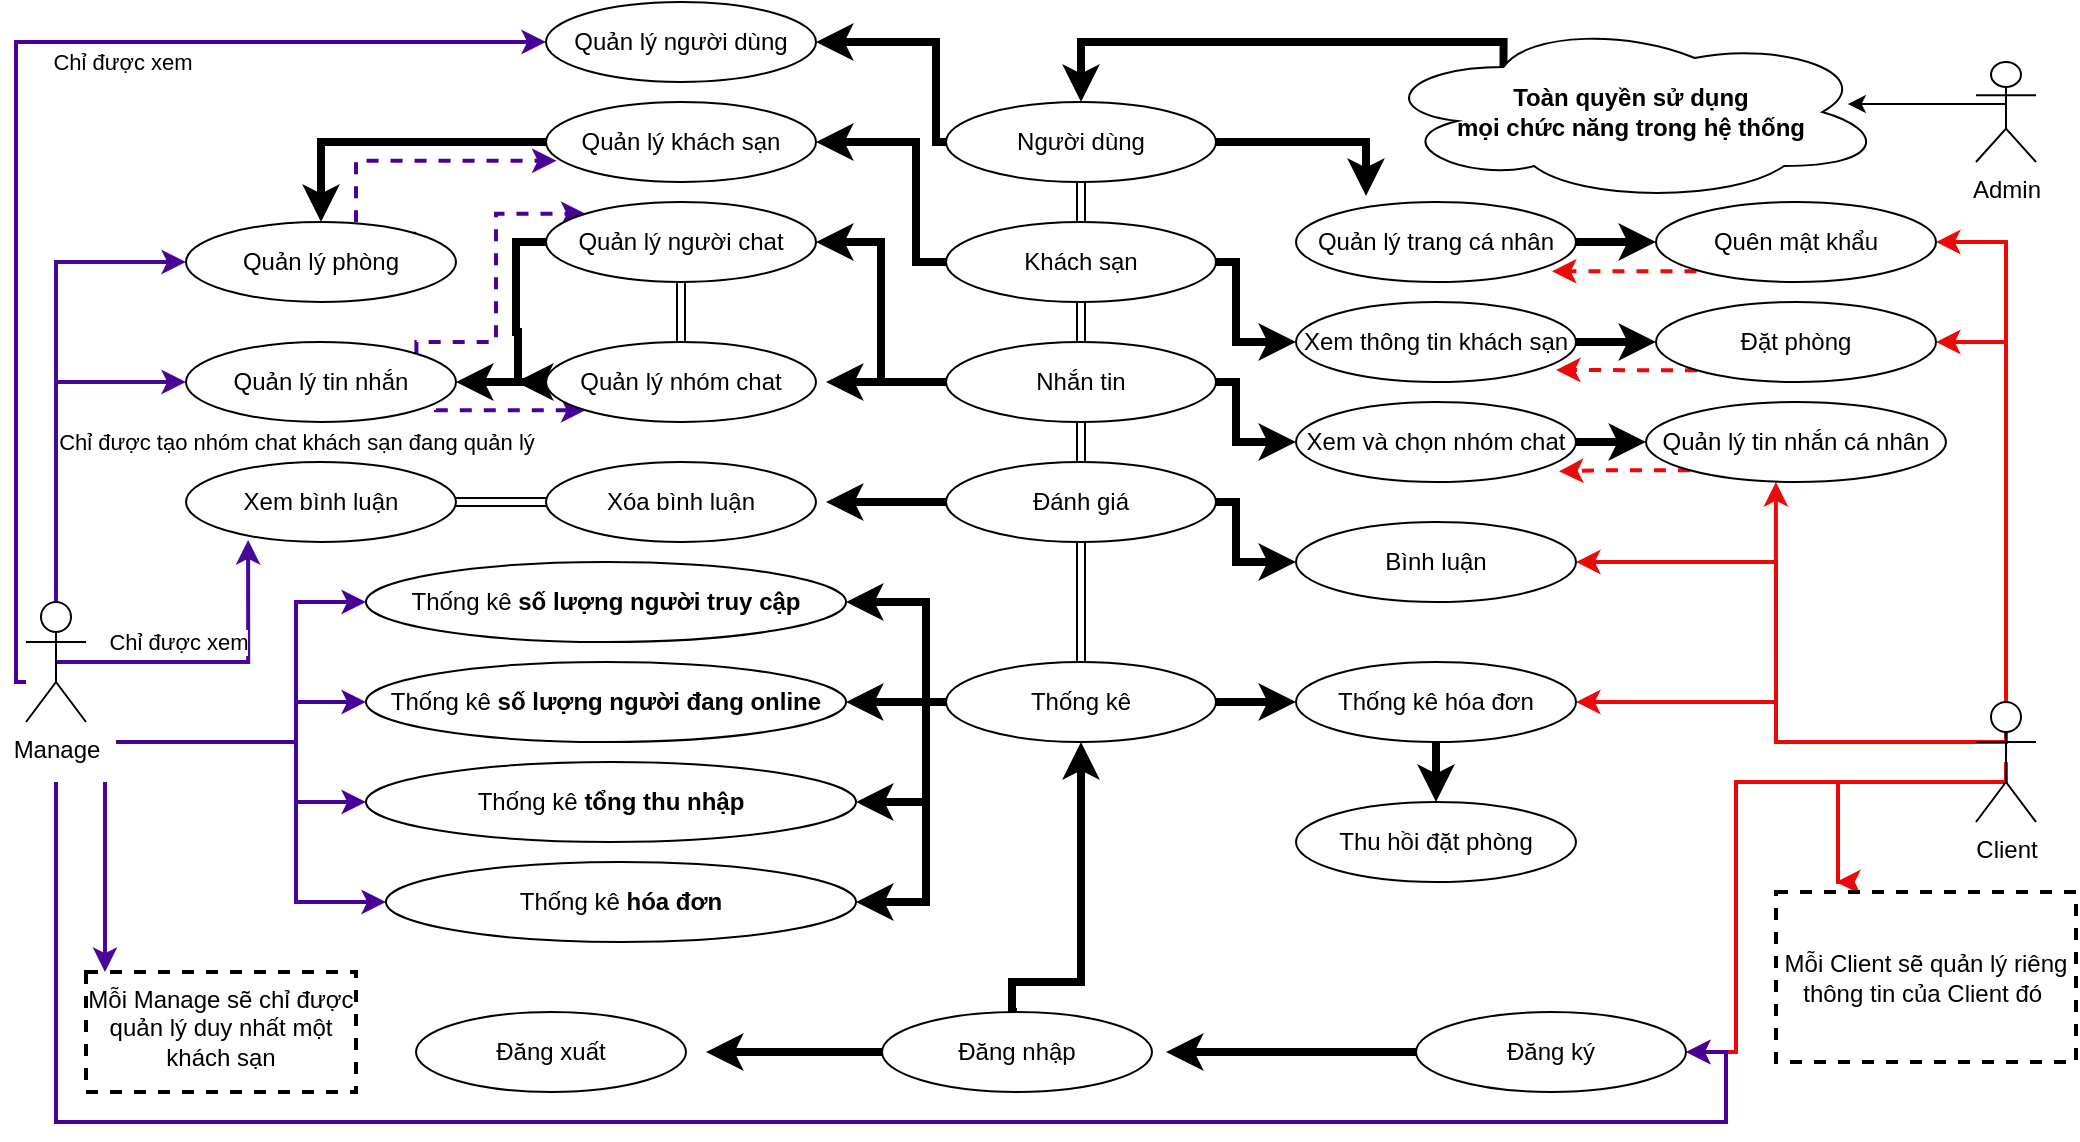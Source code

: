 <mxfile version="21.2.8" type="device">
  <diagram name="Page-1" id="Li5K1mDcfURGCvdH9rWr">
    <mxGraphModel dx="1035" dy="1773" grid="1" gridSize="10" guides="1" tooltips="1" connect="1" arrows="1" fold="1" page="1" pageScale="1" pageWidth="850" pageHeight="1100" math="0" shadow="0">
      <root>
        <mxCell id="0" />
        <mxCell id="1" parent="0" />
        <mxCell id="ENHOv6tdgXf5El_bRWiu-97" style="edgeStyle=orthogonalEdgeStyle;rounded=0;orthogonalLoop=1;jettySize=auto;html=1;entryX=0.925;entryY=0.456;entryDx=0;entryDy=0;entryPerimeter=0;" edge="1" parent="1" target="ENHOv6tdgXf5El_bRWiu-10">
          <mxGeometry relative="1" as="geometry">
            <mxPoint x="980" y="41" as="sourcePoint" />
            <Array as="points">
              <mxPoint x="1005" y="41" />
            </Array>
          </mxGeometry>
        </mxCell>
        <mxCell id="tKe_P5bKCYXA77D1KnFt-1" value="Admin" style="shape=umlActor;verticalLabelPosition=bottom;verticalAlign=top;html=1;outlineConnect=0;" parent="1" vertex="1">
          <mxGeometry x="990" y="20" width="30" height="50" as="geometry" />
        </mxCell>
        <mxCell id="ENHOv6tdgXf5El_bRWiu-60" style="edgeStyle=orthogonalEdgeStyle;rounded=0;orthogonalLoop=1;jettySize=auto;html=1;exitX=0.5;exitY=1;exitDx=0;exitDy=0;entryX=0.5;entryY=0;entryDx=0;entryDy=0;shape=link;" edge="1" parent="1" source="tKe_P5bKCYXA77D1KnFt-2" target="ENHOv6tdgXf5El_bRWiu-15">
          <mxGeometry relative="1" as="geometry" />
        </mxCell>
        <mxCell id="ENHOv6tdgXf5El_bRWiu-136" style="edgeStyle=orthogonalEdgeStyle;rounded=0;orthogonalLoop=1;jettySize=auto;html=1;exitX=0;exitY=0.5;exitDx=0;exitDy=0;entryX=1;entryY=0.5;entryDx=0;entryDy=0;strokeWidth=4;" edge="1" parent="1" source="tKe_P5bKCYXA77D1KnFt-2" target="ENHOv6tdgXf5El_bRWiu-70">
          <mxGeometry relative="1" as="geometry">
            <Array as="points">
              <mxPoint x="470" y="60" />
              <mxPoint x="470" y="10" />
            </Array>
          </mxGeometry>
        </mxCell>
        <mxCell id="ENHOv6tdgXf5El_bRWiu-152" style="edgeStyle=orthogonalEdgeStyle;rounded=0;orthogonalLoop=1;jettySize=auto;html=1;exitX=1;exitY=0.5;exitDx=0;exitDy=0;entryX=0.25;entryY=-0.075;entryDx=0;entryDy=0;entryPerimeter=0;strokeWidth=4;" edge="1" parent="1" source="tKe_P5bKCYXA77D1KnFt-2" target="ENHOv6tdgXf5El_bRWiu-124">
          <mxGeometry relative="1" as="geometry" />
        </mxCell>
        <mxCell id="tKe_P5bKCYXA77D1KnFt-2" value="Người dùng" style="ellipse;whiteSpace=wrap;html=1;" parent="1" vertex="1">
          <mxGeometry x="475" y="40" width="135" height="40" as="geometry" />
        </mxCell>
        <mxCell id="ENHOv6tdgXf5El_bRWiu-118" style="edgeStyle=orthogonalEdgeStyle;rounded=0;orthogonalLoop=1;jettySize=auto;html=1;exitX=0.25;exitY=0.25;exitDx=0;exitDy=0;exitPerimeter=0;entryX=0.5;entryY=0;entryDx=0;entryDy=0;strokeWidth=4;" edge="1" parent="1" source="ENHOv6tdgXf5El_bRWiu-10" target="tKe_P5bKCYXA77D1KnFt-2">
          <mxGeometry relative="1" as="geometry">
            <Array as="points">
              <mxPoint x="754" y="10" />
              <mxPoint x="543" y="10" />
            </Array>
          </mxGeometry>
        </mxCell>
        <mxCell id="ENHOv6tdgXf5El_bRWiu-10" value="&lt;b&gt;Toàn quyền sử dụng &lt;br&gt;mọi chức năng trong hệ thống&lt;/b&gt;" style="ellipse;shape=cloud;whiteSpace=wrap;html=1;" vertex="1" parent="1">
          <mxGeometry x="690" width="255" height="90" as="geometry" />
        </mxCell>
        <mxCell id="ENHOv6tdgXf5El_bRWiu-61" style="edgeStyle=orthogonalEdgeStyle;rounded=0;orthogonalLoop=1;jettySize=auto;html=1;exitX=0.5;exitY=1;exitDx=0;exitDy=0;entryX=0.5;entryY=0;entryDx=0;entryDy=0;shape=link;" edge="1" parent="1" source="ENHOv6tdgXf5El_bRWiu-15" target="ENHOv6tdgXf5El_bRWiu-17">
          <mxGeometry relative="1" as="geometry" />
        </mxCell>
        <mxCell id="ENHOv6tdgXf5El_bRWiu-93" style="edgeStyle=orthogonalEdgeStyle;rounded=0;orthogonalLoop=1;jettySize=auto;html=1;exitX=0;exitY=0.5;exitDx=0;exitDy=0;entryX=1;entryY=0.5;entryDx=0;entryDy=0;strokeWidth=4;" edge="1" parent="1" source="ENHOv6tdgXf5El_bRWiu-15" target="ENHOv6tdgXf5El_bRWiu-71">
          <mxGeometry relative="1" as="geometry">
            <Array as="points">
              <mxPoint x="460" y="120" />
              <mxPoint x="460" y="60" />
            </Array>
          </mxGeometry>
        </mxCell>
        <mxCell id="ENHOv6tdgXf5El_bRWiu-129" style="edgeStyle=orthogonalEdgeStyle;rounded=0;orthogonalLoop=1;jettySize=auto;html=1;exitX=1;exitY=0.5;exitDx=0;exitDy=0;entryX=0;entryY=0.5;entryDx=0;entryDy=0;strokeWidth=4;" edge="1" parent="1" source="ENHOv6tdgXf5El_bRWiu-15" target="ENHOv6tdgXf5El_bRWiu-127">
          <mxGeometry relative="1" as="geometry">
            <Array as="points">
              <mxPoint x="620" y="120" />
              <mxPoint x="620" y="160" />
            </Array>
          </mxGeometry>
        </mxCell>
        <mxCell id="ENHOv6tdgXf5El_bRWiu-15" value="Khách sạn" style="ellipse;whiteSpace=wrap;html=1;" vertex="1" parent="1">
          <mxGeometry x="475" y="100" width="135" height="40" as="geometry" />
        </mxCell>
        <mxCell id="ENHOv6tdgXf5El_bRWiu-62" style="edgeStyle=orthogonalEdgeStyle;rounded=0;orthogonalLoop=1;jettySize=auto;html=1;exitX=0.5;exitY=1;exitDx=0;exitDy=0;entryX=0.5;entryY=0;entryDx=0;entryDy=0;shape=link;" edge="1" parent="1" source="ENHOv6tdgXf5El_bRWiu-17" target="ENHOv6tdgXf5El_bRWiu-54">
          <mxGeometry relative="1" as="geometry" />
        </mxCell>
        <mxCell id="ENHOv6tdgXf5El_bRWiu-90" style="edgeStyle=orthogonalEdgeStyle;rounded=0;orthogonalLoop=1;jettySize=auto;html=1;exitX=0;exitY=0.5;exitDx=0;exitDy=0;strokeWidth=4;" edge="1" parent="1" source="ENHOv6tdgXf5El_bRWiu-17">
          <mxGeometry relative="1" as="geometry">
            <mxPoint x="415" y="180" as="targetPoint" />
          </mxGeometry>
        </mxCell>
        <mxCell id="ENHOv6tdgXf5El_bRWiu-145" style="edgeStyle=orthogonalEdgeStyle;rounded=0;orthogonalLoop=1;jettySize=auto;html=1;exitX=0;exitY=0.5;exitDx=0;exitDy=0;entryX=1;entryY=0.5;entryDx=0;entryDy=0;strokeWidth=4;" edge="1" parent="1" source="ENHOv6tdgXf5El_bRWiu-17" target="ENHOv6tdgXf5El_bRWiu-143">
          <mxGeometry relative="1" as="geometry" />
        </mxCell>
        <mxCell id="ENHOv6tdgXf5El_bRWiu-150" style="edgeStyle=orthogonalEdgeStyle;rounded=0;orthogonalLoop=1;jettySize=auto;html=1;exitX=1;exitY=0.5;exitDx=0;exitDy=0;strokeWidth=4;" edge="1" parent="1" source="ENHOv6tdgXf5El_bRWiu-17" target="ENHOv6tdgXf5El_bRWiu-133">
          <mxGeometry relative="1" as="geometry">
            <Array as="points">
              <mxPoint x="620" y="180" />
              <mxPoint x="620" y="210" />
            </Array>
          </mxGeometry>
        </mxCell>
        <mxCell id="ENHOv6tdgXf5El_bRWiu-17" value="Nhắn tin" style="ellipse;whiteSpace=wrap;html=1;" vertex="1" parent="1">
          <mxGeometry x="475" y="160" width="135" height="40" as="geometry" />
        </mxCell>
        <mxCell id="ENHOv6tdgXf5El_bRWiu-84" style="edgeStyle=orthogonalEdgeStyle;rounded=0;orthogonalLoop=1;jettySize=auto;html=1;exitX=0;exitY=0.5;exitDx=0;exitDy=0;entryX=1;entryY=0.5;entryDx=0;entryDy=0;strokeWidth=4;" edge="1" parent="1" source="ENHOv6tdgXf5El_bRWiu-20" target="ENHOv6tdgXf5El_bRWiu-79">
          <mxGeometry relative="1" as="geometry">
            <Array as="points">
              <mxPoint x="465" y="340" />
              <mxPoint x="465" y="290" />
            </Array>
          </mxGeometry>
        </mxCell>
        <mxCell id="ENHOv6tdgXf5El_bRWiu-85" style="edgeStyle=orthogonalEdgeStyle;rounded=0;orthogonalLoop=1;jettySize=auto;html=1;exitX=0;exitY=0.5;exitDx=0;exitDy=0;entryX=1;entryY=0.5;entryDx=0;entryDy=0;strokeWidth=4;" edge="1" parent="1" source="ENHOv6tdgXf5El_bRWiu-20" target="ENHOv6tdgXf5El_bRWiu-80">
          <mxGeometry relative="1" as="geometry" />
        </mxCell>
        <mxCell id="ENHOv6tdgXf5El_bRWiu-86" style="edgeStyle=orthogonalEdgeStyle;rounded=0;orthogonalLoop=1;jettySize=auto;html=1;exitX=0;exitY=0.5;exitDx=0;exitDy=0;entryX=1;entryY=0.5;entryDx=0;entryDy=0;strokeWidth=4;" edge="1" parent="1" source="ENHOv6tdgXf5El_bRWiu-20" target="ENHOv6tdgXf5El_bRWiu-81">
          <mxGeometry relative="1" as="geometry">
            <Array as="points">
              <mxPoint x="465" y="340" />
              <mxPoint x="465" y="390" />
            </Array>
          </mxGeometry>
        </mxCell>
        <mxCell id="ENHOv6tdgXf5El_bRWiu-87" style="edgeStyle=orthogonalEdgeStyle;rounded=0;orthogonalLoop=1;jettySize=auto;html=1;exitX=0;exitY=0.5;exitDx=0;exitDy=0;entryX=1;entryY=0.5;entryDx=0;entryDy=0;strokeWidth=4;" edge="1" parent="1" source="ENHOv6tdgXf5El_bRWiu-20" target="ENHOv6tdgXf5El_bRWiu-82">
          <mxGeometry relative="1" as="geometry">
            <Array as="points">
              <mxPoint x="465" y="340" />
              <mxPoint x="465" y="440" />
            </Array>
          </mxGeometry>
        </mxCell>
        <mxCell id="ENHOv6tdgXf5El_bRWiu-155" style="edgeStyle=orthogonalEdgeStyle;rounded=0;orthogonalLoop=1;jettySize=auto;html=1;exitX=1;exitY=0.5;exitDx=0;exitDy=0;entryX=0;entryY=0.5;entryDx=0;entryDy=0;strokeWidth=4;" edge="1" parent="1" source="ENHOv6tdgXf5El_bRWiu-20" target="ENHOv6tdgXf5El_bRWiu-153">
          <mxGeometry relative="1" as="geometry" />
        </mxCell>
        <mxCell id="ENHOv6tdgXf5El_bRWiu-20" value="Thống kê" style="ellipse;whiteSpace=wrap;html=1;" vertex="1" parent="1">
          <mxGeometry x="475" y="320" width="135" height="40" as="geometry" />
        </mxCell>
        <mxCell id="ENHOv6tdgXf5El_bRWiu-40" style="edgeStyle=orthogonalEdgeStyle;rounded=0;orthogonalLoop=1;jettySize=auto;html=1;strokeWidth=4;" edge="1" parent="1" source="ENHOv6tdgXf5El_bRWiu-21">
          <mxGeometry relative="1" as="geometry">
            <mxPoint x="355" y="515" as="targetPoint" />
          </mxGeometry>
        </mxCell>
        <mxCell id="ENHOv6tdgXf5El_bRWiu-53" style="edgeStyle=orthogonalEdgeStyle;rounded=0;orthogonalLoop=1;jettySize=auto;html=1;exitX=0.5;exitY=0;exitDx=0;exitDy=0;entryX=0.5;entryY=1;entryDx=0;entryDy=0;strokeWidth=4;" edge="1" parent="1" source="ENHOv6tdgXf5El_bRWiu-21" target="ENHOv6tdgXf5El_bRWiu-20">
          <mxGeometry relative="1" as="geometry">
            <Array as="points">
              <mxPoint x="508" y="495" />
              <mxPoint x="508" y="480" />
            </Array>
          </mxGeometry>
        </mxCell>
        <mxCell id="ENHOv6tdgXf5El_bRWiu-21" value="Đăng nhập" style="ellipse;whiteSpace=wrap;html=1;" vertex="1" parent="1">
          <mxGeometry x="443" y="495" width="135" height="40" as="geometry" />
        </mxCell>
        <mxCell id="ENHOv6tdgXf5El_bRWiu-39" style="edgeStyle=orthogonalEdgeStyle;rounded=0;orthogonalLoop=1;jettySize=auto;html=1;strokeWidth=4;" edge="1" parent="1" source="ENHOv6tdgXf5El_bRWiu-22">
          <mxGeometry relative="1" as="geometry">
            <mxPoint x="585" y="515" as="targetPoint" />
          </mxGeometry>
        </mxCell>
        <mxCell id="ENHOv6tdgXf5El_bRWiu-22" value="Đăng ký" style="ellipse;whiteSpace=wrap;html=1;" vertex="1" parent="1">
          <mxGeometry x="710" y="495" width="135" height="40" as="geometry" />
        </mxCell>
        <mxCell id="ENHOv6tdgXf5El_bRWiu-23" value="Đăng xuất" style="ellipse;whiteSpace=wrap;html=1;" vertex="1" parent="1">
          <mxGeometry x="210" y="495" width="135" height="40" as="geometry" />
        </mxCell>
        <mxCell id="ENHOv6tdgXf5El_bRWiu-148" style="edgeStyle=orthogonalEdgeStyle;rounded=0;orthogonalLoop=1;jettySize=auto;html=1;exitX=0;exitY=0.333;exitDx=0;exitDy=0;exitPerimeter=0;entryX=1;entryY=0.5;entryDx=0;entryDy=0;strokeWidth=2;strokeColor=#ec0909;" edge="1" parent="1" source="ENHOv6tdgXf5El_bRWiu-25" target="ENHOv6tdgXf5El_bRWiu-147">
          <mxGeometry relative="1" as="geometry" />
        </mxCell>
        <mxCell id="ENHOv6tdgXf5El_bRWiu-159" style="edgeStyle=orthogonalEdgeStyle;rounded=0;orthogonalLoop=1;jettySize=auto;html=1;entryX=1;entryY=0.5;entryDx=0;entryDy=0;strokeWidth=2;strokeColor=#ec0909;" edge="1" parent="1" source="ENHOv6tdgXf5El_bRWiu-25" target="ENHOv6tdgXf5El_bRWiu-22">
          <mxGeometry relative="1" as="geometry">
            <mxPoint x="1005" y="430" as="sourcePoint" />
            <Array as="points">
              <mxPoint x="870" y="380" />
              <mxPoint x="870" y="515" />
            </Array>
          </mxGeometry>
        </mxCell>
        <mxCell id="ENHOv6tdgXf5El_bRWiu-160" style="edgeStyle=orthogonalEdgeStyle;rounded=0;orthogonalLoop=1;jettySize=auto;html=1;exitX=0.5;exitY=0;exitDx=0;exitDy=0;exitPerimeter=0;entryX=1;entryY=0.5;entryDx=0;entryDy=0;strokeWidth=2;strokeColor=#ec0909;" edge="1" parent="1" source="ENHOv6tdgXf5El_bRWiu-25" target="ENHOv6tdgXf5El_bRWiu-153">
          <mxGeometry relative="1" as="geometry">
            <Array as="points">
              <mxPoint x="1005" y="360" />
              <mxPoint x="890" y="360" />
              <mxPoint x="890" y="340" />
            </Array>
          </mxGeometry>
        </mxCell>
        <mxCell id="ENHOv6tdgXf5El_bRWiu-161" style="edgeStyle=orthogonalEdgeStyle;rounded=0;orthogonalLoop=1;jettySize=auto;html=1;exitX=0.5;exitY=0;exitDx=0;exitDy=0;exitPerimeter=0;entryX=0.433;entryY=1;entryDx=0;entryDy=0;entryPerimeter=0;strokeWidth=2;strokeColor=#ec0909;" edge="1" parent="1" source="ENHOv6tdgXf5El_bRWiu-25" target="ENHOv6tdgXf5El_bRWiu-132">
          <mxGeometry relative="1" as="geometry">
            <Array as="points">
              <mxPoint x="1005" y="360" />
              <mxPoint x="890" y="360" />
            </Array>
          </mxGeometry>
        </mxCell>
        <mxCell id="ENHOv6tdgXf5El_bRWiu-162" style="edgeStyle=orthogonalEdgeStyle;rounded=0;orthogonalLoop=1;jettySize=auto;html=1;exitX=0.5;exitY=0;exitDx=0;exitDy=0;exitPerimeter=0;entryX=1;entryY=0.5;entryDx=0;entryDy=0;strokeWidth=2;strokeColor=#ec0909;" edge="1" parent="1" source="ENHOv6tdgXf5El_bRWiu-25" target="ENHOv6tdgXf5El_bRWiu-128">
          <mxGeometry relative="1" as="geometry" />
        </mxCell>
        <mxCell id="ENHOv6tdgXf5El_bRWiu-163" style="edgeStyle=orthogonalEdgeStyle;rounded=0;orthogonalLoop=1;jettySize=auto;html=1;exitX=0.5;exitY=0;exitDx=0;exitDy=0;exitPerimeter=0;entryX=1;entryY=0.5;entryDx=0;entryDy=0;strokeWidth=2;strokeColor=#ec0909;" edge="1" parent="1" source="ENHOv6tdgXf5El_bRWiu-25" target="ENHOv6tdgXf5El_bRWiu-157">
          <mxGeometry relative="1" as="geometry" />
        </mxCell>
        <mxCell id="ENHOv6tdgXf5El_bRWiu-171" style="edgeStyle=orthogonalEdgeStyle;rounded=0;orthogonalLoop=1;jettySize=auto;html=1;exitX=0.5;exitY=0.5;exitDx=0;exitDy=0;exitPerimeter=0;strokeWidth=2;strokeColor=#ec0909;" edge="1" parent="1" source="ENHOv6tdgXf5El_bRWiu-25">
          <mxGeometry relative="1" as="geometry">
            <mxPoint x="920" y="430" as="targetPoint" />
            <Array as="points">
              <mxPoint x="1005" y="380" />
              <mxPoint x="921" y="380" />
              <mxPoint x="921" y="430" />
            </Array>
          </mxGeometry>
        </mxCell>
        <mxCell id="ENHOv6tdgXf5El_bRWiu-25" value="Client" style="shape=umlActor;verticalLabelPosition=bottom;verticalAlign=top;html=1;outlineConnect=0;" vertex="1" parent="1">
          <mxGeometry x="990" y="340" width="30" height="60" as="geometry" />
        </mxCell>
        <mxCell id="ENHOv6tdgXf5El_bRWiu-33" value="Mỗi Manage sẽ chỉ được quản lý duy nhất một khách sạn" style="whiteSpace=wrap;html=1;verticalAlign=top;strokeWidth=2;dashed=1;" vertex="1" parent="1">
          <mxGeometry x="45" y="475" width="135" height="60" as="geometry" />
        </mxCell>
        <mxCell id="ENHOv6tdgXf5El_bRWiu-63" style="edgeStyle=orthogonalEdgeStyle;rounded=0;orthogonalLoop=1;jettySize=auto;html=1;exitX=0.5;exitY=1;exitDx=0;exitDy=0;entryX=0.5;entryY=0;entryDx=0;entryDy=0;shape=link;" edge="1" parent="1" source="ENHOv6tdgXf5El_bRWiu-54" target="ENHOv6tdgXf5El_bRWiu-20">
          <mxGeometry relative="1" as="geometry" />
        </mxCell>
        <mxCell id="ENHOv6tdgXf5El_bRWiu-89" style="edgeStyle=orthogonalEdgeStyle;rounded=0;orthogonalLoop=1;jettySize=auto;html=1;exitX=0;exitY=0.5;exitDx=0;exitDy=0;strokeWidth=4;" edge="1" parent="1" source="ENHOv6tdgXf5El_bRWiu-54">
          <mxGeometry relative="1" as="geometry">
            <mxPoint x="415" y="240" as="targetPoint" />
          </mxGeometry>
        </mxCell>
        <mxCell id="ENHOv6tdgXf5El_bRWiu-149" style="edgeStyle=orthogonalEdgeStyle;rounded=0;orthogonalLoop=1;jettySize=auto;html=1;exitX=1;exitY=0.5;exitDx=0;exitDy=0;strokeWidth=4;" edge="1" parent="1" source="ENHOv6tdgXf5El_bRWiu-54" target="ENHOv6tdgXf5El_bRWiu-147">
          <mxGeometry relative="1" as="geometry">
            <Array as="points">
              <mxPoint x="620" y="240" />
              <mxPoint x="620" y="270" />
            </Array>
          </mxGeometry>
        </mxCell>
        <mxCell id="ENHOv6tdgXf5El_bRWiu-54" value="Đánh giá" style="ellipse;whiteSpace=wrap;html=1;" vertex="1" parent="1">
          <mxGeometry x="475" y="220" width="135" height="40" as="geometry" />
        </mxCell>
        <mxCell id="ENHOv6tdgXf5El_bRWiu-65" value="" style="edgeStyle=orthogonalEdgeStyle;rounded=0;orthogonalLoop=1;jettySize=auto;html=1;strokeWidth=2;strokeColor=#480797;" edge="1" parent="1">
          <mxGeometry relative="1" as="geometry">
            <mxPoint x="54.5" y="380" as="sourcePoint" />
            <mxPoint x="54.5" y="475" as="targetPoint" />
            <Array as="points">
              <mxPoint x="54.5" y="410" />
              <mxPoint x="54.5" y="410" />
            </Array>
          </mxGeometry>
        </mxCell>
        <mxCell id="ENHOv6tdgXf5El_bRWiu-107" style="edgeStyle=orthogonalEdgeStyle;rounded=0;orthogonalLoop=1;jettySize=auto;html=1;entryX=0;entryY=0.5;entryDx=0;entryDy=0;strokeColor=#480197;strokeWidth=2;" edge="1" parent="1" source="ENHOv6tdgXf5El_bRWiu-24" target="ENHOv6tdgXf5El_bRWiu-70">
          <mxGeometry relative="1" as="geometry">
            <Array as="points">
              <mxPoint x="10" y="330" />
              <mxPoint x="10" y="10" />
            </Array>
          </mxGeometry>
        </mxCell>
        <mxCell id="ENHOv6tdgXf5El_bRWiu-117" value="Chỉ được xem" style="edgeLabel;html=1;align=center;verticalAlign=middle;resizable=0;points=[];" vertex="1" connectable="0" parent="ENHOv6tdgXf5El_bRWiu-107">
          <mxGeometry x="0.28" y="-1" relative="1" as="geometry">
            <mxPoint y="9" as="offset" />
          </mxGeometry>
        </mxCell>
        <mxCell id="ENHOv6tdgXf5El_bRWiu-109" style="edgeStyle=orthogonalEdgeStyle;rounded=0;orthogonalLoop=1;jettySize=auto;html=1;exitX=0.5;exitY=0.5;exitDx=0;exitDy=0;exitPerimeter=0;entryX=0.23;entryY=0.975;entryDx=0;entryDy=0;entryPerimeter=0;strokeWidth=2;strokeColor=#480797;" edge="1" parent="1" source="ENHOv6tdgXf5El_bRWiu-24" target="ENHOv6tdgXf5El_bRWiu-104">
          <mxGeometry relative="1" as="geometry" />
        </mxCell>
        <mxCell id="ENHOv6tdgXf5El_bRWiu-110" value="Chỉ được xem" style="edgeLabel;html=1;align=center;verticalAlign=middle;resizable=0;points=[];" vertex="1" connectable="0" parent="ENHOv6tdgXf5El_bRWiu-109">
          <mxGeometry x="-0.182" y="3" relative="1" as="geometry">
            <mxPoint x="-4" y="-7" as="offset" />
          </mxGeometry>
        </mxCell>
        <mxCell id="ENHOv6tdgXf5El_bRWiu-111" style="edgeStyle=orthogonalEdgeStyle;rounded=0;orthogonalLoop=1;jettySize=auto;html=1;exitX=0.5;exitY=0;exitDx=0;exitDy=0;exitPerimeter=0;entryX=0;entryY=0.5;entryDx=0;entryDy=0;strokeWidth=2;strokeColor=#480797;" edge="1" parent="1" source="ENHOv6tdgXf5El_bRWiu-24" target="ENHOv6tdgXf5El_bRWiu-72">
          <mxGeometry relative="1" as="geometry">
            <Array as="points">
              <mxPoint x="30" y="180" />
            </Array>
          </mxGeometry>
        </mxCell>
        <mxCell id="ENHOv6tdgXf5El_bRWiu-112" value="Chỉ được tạo nhóm chat khách sạn đang quản lý" style="edgeLabel;html=1;align=center;verticalAlign=middle;resizable=0;points=[];" vertex="1" connectable="0" parent="ENHOv6tdgXf5El_bRWiu-111">
          <mxGeometry x="-0.131" y="-2" relative="1" as="geometry">
            <mxPoint x="118" y="-4" as="offset" />
          </mxGeometry>
        </mxCell>
        <mxCell id="ENHOv6tdgXf5El_bRWiu-113" style="edgeStyle=orthogonalEdgeStyle;rounded=0;orthogonalLoop=1;jettySize=auto;html=1;exitX=0.5;exitY=0;exitDx=0;exitDy=0;exitPerimeter=0;entryX=0;entryY=0.5;entryDx=0;entryDy=0;strokeWidth=2;strokeColor=#480797;" edge="1" parent="1" source="ENHOv6tdgXf5El_bRWiu-24" target="ENHOv6tdgXf5El_bRWiu-74">
          <mxGeometry relative="1" as="geometry" />
        </mxCell>
        <mxCell id="ENHOv6tdgXf5El_bRWiu-116" style="edgeStyle=orthogonalEdgeStyle;rounded=0;orthogonalLoop=1;jettySize=auto;html=1;entryX=1;entryY=0.5;entryDx=0;entryDy=0;strokeWidth=2;strokeColor=#480197;" edge="1" parent="1" target="ENHOv6tdgXf5El_bRWiu-22">
          <mxGeometry relative="1" as="geometry">
            <mxPoint x="30" y="380" as="sourcePoint" />
            <Array as="points">
              <mxPoint x="30" y="550" />
              <mxPoint x="865" y="550" />
              <mxPoint x="865" y="515" />
            </Array>
          </mxGeometry>
        </mxCell>
        <mxCell id="ENHOv6tdgXf5El_bRWiu-119" style="edgeStyle=orthogonalEdgeStyle;rounded=0;orthogonalLoop=1;jettySize=auto;html=1;entryX=0;entryY=0.5;entryDx=0;entryDy=0;strokeWidth=2;strokeColor=#480197;" edge="1" parent="1" target="ENHOv6tdgXf5El_bRWiu-81">
          <mxGeometry relative="1" as="geometry">
            <mxPoint x="60" y="360" as="sourcePoint" />
            <Array as="points">
              <mxPoint x="150" y="360" />
              <mxPoint x="150" y="390" />
            </Array>
          </mxGeometry>
        </mxCell>
        <mxCell id="ENHOv6tdgXf5El_bRWiu-121" style="edgeStyle=orthogonalEdgeStyle;rounded=0;orthogonalLoop=1;jettySize=auto;html=1;entryX=0;entryY=0.5;entryDx=0;entryDy=0;strokeWidth=2;strokeColor=#480197;" edge="1" parent="1" target="ENHOv6tdgXf5El_bRWiu-80">
          <mxGeometry relative="1" as="geometry">
            <mxPoint x="60" y="360" as="sourcePoint" />
            <Array as="points">
              <mxPoint x="150" y="360" />
              <mxPoint x="150" y="340" />
            </Array>
          </mxGeometry>
        </mxCell>
        <mxCell id="ENHOv6tdgXf5El_bRWiu-122" style="edgeStyle=orthogonalEdgeStyle;rounded=0;orthogonalLoop=1;jettySize=auto;html=1;strokeWidth=2;strokeColor=#480197;" edge="1" parent="1" target="ENHOv6tdgXf5El_bRWiu-79">
          <mxGeometry relative="1" as="geometry">
            <mxPoint x="60" y="360" as="sourcePoint" />
            <Array as="points">
              <mxPoint x="150" y="360" />
              <mxPoint x="150" y="290" />
            </Array>
          </mxGeometry>
        </mxCell>
        <mxCell id="ENHOv6tdgXf5El_bRWiu-123" style="edgeStyle=orthogonalEdgeStyle;rounded=0;orthogonalLoop=1;jettySize=auto;html=1;entryX=0;entryY=0.5;entryDx=0;entryDy=0;strokeWidth=2;strokeColor=#480197;" edge="1" parent="1" target="ENHOv6tdgXf5El_bRWiu-82">
          <mxGeometry relative="1" as="geometry">
            <mxPoint x="60" y="360" as="sourcePoint" />
            <Array as="points">
              <mxPoint x="150" y="360" />
              <mxPoint x="150" y="440" />
            </Array>
          </mxGeometry>
        </mxCell>
        <mxCell id="ENHOv6tdgXf5El_bRWiu-24" value="Manage" style="shape=umlActor;verticalLabelPosition=bottom;verticalAlign=top;html=1;outlineConnect=0;" vertex="1" parent="1">
          <mxGeometry x="15" y="290" width="30" height="60" as="geometry" />
        </mxCell>
        <mxCell id="ENHOv6tdgXf5El_bRWiu-70" value="Quản lý người dùng" style="ellipse;whiteSpace=wrap;html=1;" vertex="1" parent="1">
          <mxGeometry x="275" y="-10" width="135" height="40" as="geometry" />
        </mxCell>
        <mxCell id="ENHOv6tdgXf5El_bRWiu-94" style="edgeStyle=orthogonalEdgeStyle;rounded=0;orthogonalLoop=1;jettySize=auto;html=1;exitX=0;exitY=0.5;exitDx=0;exitDy=0;entryX=0.5;entryY=0;entryDx=0;entryDy=0;strokeWidth=4;" edge="1" parent="1" source="ENHOv6tdgXf5El_bRWiu-71" target="ENHOv6tdgXf5El_bRWiu-74">
          <mxGeometry relative="1" as="geometry">
            <mxPoint x="235" y="120" as="targetPoint" />
            <Array as="points">
              <mxPoint x="163" y="60" />
            </Array>
          </mxGeometry>
        </mxCell>
        <mxCell id="ENHOv6tdgXf5El_bRWiu-71" value="Quản lý khách sạn" style="ellipse;whiteSpace=wrap;html=1;" vertex="1" parent="1">
          <mxGeometry x="275" y="40" width="135" height="40" as="geometry" />
        </mxCell>
        <mxCell id="ENHOv6tdgXf5El_bRWiu-165" style="edgeStyle=orthogonalEdgeStyle;rounded=0;orthogonalLoop=1;jettySize=auto;html=1;exitX=1;exitY=0;exitDx=0;exitDy=0;entryX=0;entryY=0;entryDx=0;entryDy=0;strokeWidth=2;strokeColor=#480197;dashed=1;" edge="1" parent="1" source="ENHOv6tdgXf5El_bRWiu-72" target="ENHOv6tdgXf5El_bRWiu-143">
          <mxGeometry relative="1" as="geometry">
            <Array as="points">
              <mxPoint x="210" y="160" />
              <mxPoint x="250" y="160" />
              <mxPoint x="250" y="96" />
            </Array>
          </mxGeometry>
        </mxCell>
        <mxCell id="ENHOv6tdgXf5El_bRWiu-166" style="edgeStyle=orthogonalEdgeStyle;rounded=0;orthogonalLoop=1;jettySize=auto;html=1;exitX=1;exitY=0.5;exitDx=0;exitDy=0;entryX=0;entryY=1;entryDx=0;entryDy=0;strokeWidth=2;strokeColor=#480197;dashed=1;" edge="1" parent="1" source="ENHOv6tdgXf5El_bRWiu-72" target="ENHOv6tdgXf5El_bRWiu-73">
          <mxGeometry relative="1" as="geometry">
            <Array as="points">
              <mxPoint x="220" y="180" />
              <mxPoint x="220" y="194" />
            </Array>
          </mxGeometry>
        </mxCell>
        <mxCell id="ENHOv6tdgXf5El_bRWiu-72" value="Quản lý tin nhắn" style="ellipse;whiteSpace=wrap;html=1;" vertex="1" parent="1">
          <mxGeometry x="95" y="160" width="135" height="40" as="geometry" />
        </mxCell>
        <mxCell id="ENHOv6tdgXf5El_bRWiu-91" style="edgeStyle=orthogonalEdgeStyle;rounded=0;orthogonalLoop=1;jettySize=auto;html=1;exitX=0;exitY=0.5;exitDx=0;exitDy=0;entryX=1;entryY=0.5;entryDx=0;entryDy=0;strokeWidth=4;" edge="1" parent="1" source="ENHOv6tdgXf5El_bRWiu-73" target="ENHOv6tdgXf5El_bRWiu-72">
          <mxGeometry relative="1" as="geometry">
            <mxPoint x="235" y="180" as="targetPoint" />
          </mxGeometry>
        </mxCell>
        <mxCell id="ENHOv6tdgXf5El_bRWiu-73" value="Quản lý nhóm chat" style="ellipse;whiteSpace=wrap;html=1;" vertex="1" parent="1">
          <mxGeometry x="275" y="160" width="135" height="40" as="geometry" />
        </mxCell>
        <mxCell id="ENHOv6tdgXf5El_bRWiu-164" style="edgeStyle=orthogonalEdgeStyle;rounded=0;orthogonalLoop=1;jettySize=auto;html=1;exitX=1;exitY=0;exitDx=0;exitDy=0;entryX=0.039;entryY=0.734;entryDx=0;entryDy=0;entryPerimeter=0;strokeWidth=2;strokeColor=#480197;dashed=1;" edge="1" parent="1" source="ENHOv6tdgXf5El_bRWiu-74" target="ENHOv6tdgXf5El_bRWiu-71">
          <mxGeometry relative="1" as="geometry">
            <Array as="points">
              <mxPoint x="180" y="106" />
              <mxPoint x="180" y="69" />
            </Array>
          </mxGeometry>
        </mxCell>
        <mxCell id="ENHOv6tdgXf5El_bRWiu-74" value="Quản lý phòng" style="ellipse;whiteSpace=wrap;html=1;" vertex="1" parent="1">
          <mxGeometry x="95" y="100" width="135" height="40" as="geometry" />
        </mxCell>
        <mxCell id="ENHOv6tdgXf5El_bRWiu-105" value="" style="edgeStyle=orthogonalEdgeStyle;rounded=0;orthogonalLoop=1;jettySize=auto;html=1;shape=link;" edge="1" parent="1" source="ENHOv6tdgXf5El_bRWiu-78" target="ENHOv6tdgXf5El_bRWiu-104">
          <mxGeometry relative="1" as="geometry" />
        </mxCell>
        <mxCell id="ENHOv6tdgXf5El_bRWiu-78" value="Xóa bình luận" style="ellipse;whiteSpace=wrap;html=1;" vertex="1" parent="1">
          <mxGeometry x="275" y="220" width="135" height="40" as="geometry" />
        </mxCell>
        <mxCell id="ENHOv6tdgXf5El_bRWiu-79" value="Thống kê &lt;b&gt;số lượng người truy cập&lt;/b&gt;" style="ellipse;whiteSpace=wrap;html=1;" vertex="1" parent="1">
          <mxGeometry x="185" y="270" width="240" height="40" as="geometry" />
        </mxCell>
        <mxCell id="ENHOv6tdgXf5El_bRWiu-80" value="Thống kê &lt;b&gt;số lượng người đang online&lt;/b&gt;" style="ellipse;whiteSpace=wrap;html=1;" vertex="1" parent="1">
          <mxGeometry x="185" y="320" width="240" height="40" as="geometry" />
        </mxCell>
        <mxCell id="ENHOv6tdgXf5El_bRWiu-81" value="Thống kê &lt;b&gt;tổng thu nhập&lt;/b&gt;" style="ellipse;whiteSpace=wrap;html=1;" vertex="1" parent="1">
          <mxGeometry x="185" y="370" width="245" height="40" as="geometry" />
        </mxCell>
        <mxCell id="ENHOv6tdgXf5El_bRWiu-82" value="Thống kê &lt;b&gt;hóa đơn&lt;/b&gt;" style="ellipse;whiteSpace=wrap;html=1;" vertex="1" parent="1">
          <mxGeometry x="195" y="420" width="235" height="40" as="geometry" />
        </mxCell>
        <mxCell id="ENHOv6tdgXf5El_bRWiu-104" value="Xem bình luận" style="ellipse;whiteSpace=wrap;html=1;" vertex="1" parent="1">
          <mxGeometry x="95" y="220" width="135" height="40" as="geometry" />
        </mxCell>
        <mxCell id="ENHOv6tdgXf5El_bRWiu-158" style="edgeStyle=orthogonalEdgeStyle;rounded=0;orthogonalLoop=1;jettySize=auto;html=1;exitX=1;exitY=0.5;exitDx=0;exitDy=0;entryX=0;entryY=0.5;entryDx=0;entryDy=0;strokeWidth=4;" edge="1" parent="1" source="ENHOv6tdgXf5El_bRWiu-124" target="ENHOv6tdgXf5El_bRWiu-157">
          <mxGeometry relative="1" as="geometry">
            <Array as="points">
              <mxPoint x="810" y="110" />
              <mxPoint x="810" y="110" />
            </Array>
          </mxGeometry>
        </mxCell>
        <mxCell id="ENHOv6tdgXf5El_bRWiu-124" value="Quản lý trang cá nhân" style="ellipse;whiteSpace=wrap;html=1;" vertex="1" parent="1">
          <mxGeometry x="650" y="90" width="140" height="40" as="geometry" />
        </mxCell>
        <mxCell id="ENHOv6tdgXf5El_bRWiu-130" style="edgeStyle=orthogonalEdgeStyle;rounded=0;orthogonalLoop=1;jettySize=auto;html=1;exitX=1;exitY=0.5;exitDx=0;exitDy=0;entryX=0;entryY=0.5;entryDx=0;entryDy=0;strokeWidth=4;" edge="1" parent="1" source="ENHOv6tdgXf5El_bRWiu-127" target="ENHOv6tdgXf5El_bRWiu-128">
          <mxGeometry relative="1" as="geometry" />
        </mxCell>
        <mxCell id="ENHOv6tdgXf5El_bRWiu-127" value="Xem thông tin khách sạn" style="ellipse;whiteSpace=wrap;html=1;" vertex="1" parent="1">
          <mxGeometry x="650" y="140" width="140" height="40" as="geometry" />
        </mxCell>
        <mxCell id="ENHOv6tdgXf5El_bRWiu-168" style="edgeStyle=orthogonalEdgeStyle;rounded=0;orthogonalLoop=1;jettySize=auto;html=1;exitX=0;exitY=1;exitDx=0;exitDy=0;strokeWidth=2;strokeColor=#ec0909;dashed=1;" edge="1" parent="1" source="ENHOv6tdgXf5El_bRWiu-128">
          <mxGeometry relative="1" as="geometry">
            <mxPoint x="780" y="174" as="targetPoint" />
            <Array as="points">
              <mxPoint x="780" y="174" />
            </Array>
          </mxGeometry>
        </mxCell>
        <mxCell id="ENHOv6tdgXf5El_bRWiu-128" value="Đặt phòng" style="ellipse;whiteSpace=wrap;html=1;" vertex="1" parent="1">
          <mxGeometry x="830" y="140" width="140" height="40" as="geometry" />
        </mxCell>
        <mxCell id="ENHOv6tdgXf5El_bRWiu-169" style="edgeStyle=orthogonalEdgeStyle;rounded=0;orthogonalLoop=1;jettySize=auto;html=1;exitX=0;exitY=1;exitDx=0;exitDy=0;entryX=0.939;entryY=0.866;entryDx=0;entryDy=0;entryPerimeter=0;strokeWidth=2;strokeColor=#ec0909;dashed=1;" edge="1" parent="1" source="ENHOv6tdgXf5El_bRWiu-132" target="ENHOv6tdgXf5El_bRWiu-133">
          <mxGeometry relative="1" as="geometry" />
        </mxCell>
        <mxCell id="ENHOv6tdgXf5El_bRWiu-132" value="Quản lý tin nhắn cá nhân" style="ellipse;whiteSpace=wrap;html=1;" vertex="1" parent="1">
          <mxGeometry x="825" y="190" width="150" height="40" as="geometry" />
        </mxCell>
        <mxCell id="ENHOv6tdgXf5El_bRWiu-151" style="edgeStyle=orthogonalEdgeStyle;rounded=0;orthogonalLoop=1;jettySize=auto;html=1;exitX=1;exitY=0.5;exitDx=0;exitDy=0;entryX=0;entryY=0.5;entryDx=0;entryDy=0;strokeWidth=4;" edge="1" parent="1" source="ENHOv6tdgXf5El_bRWiu-133" target="ENHOv6tdgXf5El_bRWiu-132">
          <mxGeometry relative="1" as="geometry" />
        </mxCell>
        <mxCell id="ENHOv6tdgXf5El_bRWiu-133" value="Xem và chọn nhóm chat" style="ellipse;whiteSpace=wrap;html=1;" vertex="1" parent="1">
          <mxGeometry x="650" y="190" width="140" height="40" as="geometry" />
        </mxCell>
        <mxCell id="ENHOv6tdgXf5El_bRWiu-144" style="edgeStyle=orthogonalEdgeStyle;rounded=0;orthogonalLoop=1;jettySize=auto;html=1;exitX=0.5;exitY=1;exitDx=0;exitDy=0;entryX=0.5;entryY=0;entryDx=0;entryDy=0;shape=link;" edge="1" parent="1" source="ENHOv6tdgXf5El_bRWiu-143" target="ENHOv6tdgXf5El_bRWiu-73">
          <mxGeometry relative="1" as="geometry" />
        </mxCell>
        <mxCell id="ENHOv6tdgXf5El_bRWiu-146" style="edgeStyle=orthogonalEdgeStyle;rounded=0;orthogonalLoop=1;jettySize=auto;html=1;exitX=0;exitY=0.5;exitDx=0;exitDy=0;strokeWidth=4;" edge="1" parent="1" source="ENHOv6tdgXf5El_bRWiu-143">
          <mxGeometry relative="1" as="geometry">
            <mxPoint x="260" y="180" as="targetPoint" />
            <Array as="points">
              <mxPoint x="260" y="110" />
              <mxPoint x="260" y="155" />
              <mxPoint x="261" y="180" />
            </Array>
          </mxGeometry>
        </mxCell>
        <mxCell id="ENHOv6tdgXf5El_bRWiu-143" value="Quản lý người chat" style="ellipse;whiteSpace=wrap;html=1;" vertex="1" parent="1">
          <mxGeometry x="275" y="90" width="135" height="40" as="geometry" />
        </mxCell>
        <mxCell id="ENHOv6tdgXf5El_bRWiu-147" value="Bình luận" style="ellipse;whiteSpace=wrap;html=1;" vertex="1" parent="1">
          <mxGeometry x="650" y="250" width="140" height="40" as="geometry" />
        </mxCell>
        <mxCell id="ENHOv6tdgXf5El_bRWiu-156" style="edgeStyle=orthogonalEdgeStyle;rounded=0;orthogonalLoop=1;jettySize=auto;html=1;exitX=0.5;exitY=1;exitDx=0;exitDy=0;entryX=0.5;entryY=0;entryDx=0;entryDy=0;strokeWidth=4;" edge="1" parent="1" source="ENHOv6tdgXf5El_bRWiu-153" target="ENHOv6tdgXf5El_bRWiu-154">
          <mxGeometry relative="1" as="geometry" />
        </mxCell>
        <mxCell id="ENHOv6tdgXf5El_bRWiu-153" value="Thống kê hóa đơn" style="ellipse;whiteSpace=wrap;html=1;" vertex="1" parent="1">
          <mxGeometry x="650" y="320" width="140" height="40" as="geometry" />
        </mxCell>
        <mxCell id="ENHOv6tdgXf5El_bRWiu-154" value="Thu hồi đặt phòng" style="ellipse;whiteSpace=wrap;html=1;" vertex="1" parent="1">
          <mxGeometry x="650" y="390" width="140" height="40" as="geometry" />
        </mxCell>
        <mxCell id="ENHOv6tdgXf5El_bRWiu-167" style="edgeStyle=orthogonalEdgeStyle;rounded=0;orthogonalLoop=1;jettySize=auto;html=1;exitX=0;exitY=1;exitDx=0;exitDy=0;entryX=0.914;entryY=0.866;entryDx=0;entryDy=0;entryPerimeter=0;strokeWidth=2;strokeColor=#ec0909;dashed=1;" edge="1" parent="1" source="ENHOv6tdgXf5El_bRWiu-157" target="ENHOv6tdgXf5El_bRWiu-124">
          <mxGeometry relative="1" as="geometry">
            <Array as="points">
              <mxPoint x="851" y="110" />
              <mxPoint x="860" y="110" />
              <mxPoint x="860" y="125" />
            </Array>
          </mxGeometry>
        </mxCell>
        <mxCell id="ENHOv6tdgXf5El_bRWiu-157" value="Quên mật khẩu" style="ellipse;whiteSpace=wrap;html=1;" vertex="1" parent="1">
          <mxGeometry x="830" y="90" width="140" height="40" as="geometry" />
        </mxCell>
        <mxCell id="ENHOv6tdgXf5El_bRWiu-170" value="Mỗi Client sẽ quản lý riêng thông tin của Client đó&amp;nbsp;" style="rounded=0;whiteSpace=wrap;html=1;dashed=1;strokeWidth=2;" vertex="1" parent="1">
          <mxGeometry x="890" y="435" width="150" height="85" as="geometry" />
        </mxCell>
      </root>
    </mxGraphModel>
  </diagram>
</mxfile>

